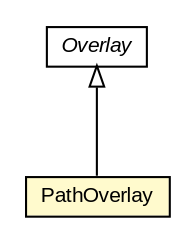#!/usr/local/bin/dot
#
# Class diagram 
# Generated by UMLGraph version R5_6-24-gf6e263 (http://www.umlgraph.org/)
#

digraph G {
	edge [fontname="arial",fontsize=10,labelfontname="arial",labelfontsize=10];
	node [fontname="arial",fontsize=10,shape=plaintext];
	nodesep=0.25;
	ranksep=0.5;
	// org.osmdroid.views.overlay.Overlay
	c231128 [label=<<table title="org.osmdroid.views.overlay.Overlay" border="0" cellborder="1" cellspacing="0" cellpadding="2" port="p" href="./Overlay.html">
		<tr><td><table border="0" cellspacing="0" cellpadding="1">
<tr><td align="center" balign="center"><font face="arial italic"> Overlay </font></td></tr>
		</table></td></tr>
		</table>>, URL="./Overlay.html", fontname="arial", fontcolor="black", fontsize=10.0];
	// org.osmdroid.views.overlay.PathOverlay
	c231135 [label=<<table title="org.osmdroid.views.overlay.PathOverlay" border="0" cellborder="1" cellspacing="0" cellpadding="2" port="p" bgcolor="lemonChiffon" href="./PathOverlay.html">
		<tr><td><table border="0" cellspacing="0" cellpadding="1">
<tr><td align="center" balign="center"> PathOverlay </td></tr>
		</table></td></tr>
		</table>>, URL="./PathOverlay.html", fontname="arial", fontcolor="black", fontsize=10.0];
	//org.osmdroid.views.overlay.PathOverlay extends org.osmdroid.views.overlay.Overlay
	c231128:p -> c231135:p [dir=back,arrowtail=empty];
}

